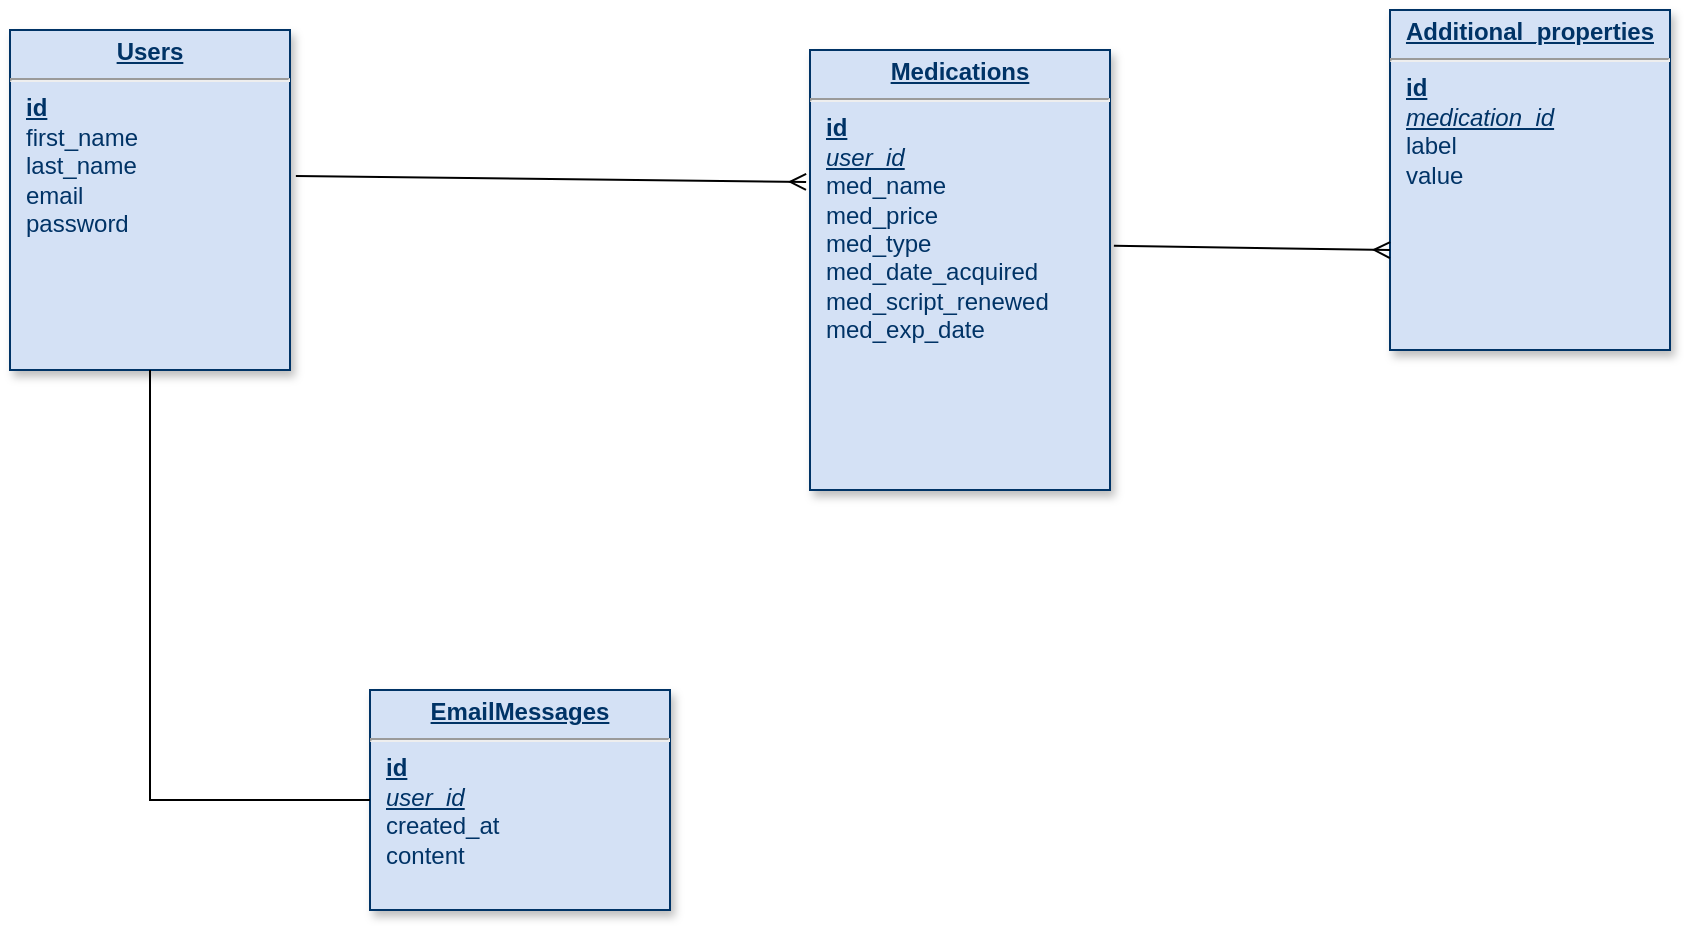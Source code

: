 <mxfile version="18.1.2" type="device"><diagram id="u-VFNtaEtwgiObTQv2lZ" name="Page-1"><mxGraphModel dx="1422" dy="737" grid="1" gridSize="10" guides="1" tooltips="1" connect="1" arrows="1" fold="1" page="1" pageScale="1" pageWidth="1169" pageHeight="827" math="0" shadow="0"><root><mxCell id="0"/><mxCell id="1" parent="0"/><mxCell id="ACHZYIRRSZkvfsCp1v7E-1" value="&lt;p style=&quot;margin: 0px ; margin-top: 4px ; text-align: center ; text-decoration: underline&quot;&gt;&lt;strong&gt;Users&lt;/strong&gt;&lt;/p&gt;&lt;hr&gt;&lt;p style=&quot;margin: 0px ; margin-left: 8px&quot;&gt;&lt;u&gt;&lt;b&gt;id&lt;/b&gt;&lt;/u&gt;&lt;/p&gt;&lt;p style=&quot;margin: 0px ; margin-left: 8px&quot;&gt;&lt;span style=&quot;background-color: initial;&quot;&gt;first_name&lt;/span&gt;&lt;br&gt;&lt;/p&gt;&lt;p style=&quot;margin: 0px ; margin-left: 8px&quot;&gt;&lt;span style=&quot;background-color: initial;&quot;&gt;last_name&lt;/span&gt;&lt;/p&gt;&lt;p style=&quot;margin: 0px ; margin-left: 8px&quot;&gt;email&lt;span style=&quot;background-color: initial;&quot;&gt;&lt;br&gt;&lt;/span&gt;&lt;/p&gt;&lt;p style=&quot;margin: 0px ; margin-left: 8px&quot;&gt;password&lt;br&gt;&lt;/p&gt;" style="verticalAlign=top;align=left;overflow=fill;fontSize=12;fontFamily=Helvetica;html=1;strokeColor=#003366;shadow=1;fillColor=#D4E1F5;fontColor=#003366" parent="1" vertex="1"><mxGeometry x="330" y="140" width="140" height="170" as="geometry"/></mxCell><mxCell id="ACHZYIRRSZkvfsCp1v7E-2" value="&lt;p style=&quot;margin: 0px ; margin-top: 4px ; text-align: center ; text-decoration: underline&quot;&gt;&lt;strong&gt;Medications&lt;/strong&gt;&lt;/p&gt;&lt;hr&gt;&lt;p style=&quot;margin: 0px ; margin-left: 8px&quot;&gt;&lt;u&gt;&lt;b&gt;id&lt;/b&gt;&lt;/u&gt;&lt;/p&gt;&lt;p style=&quot;margin: 0px ; margin-left: 8px&quot;&gt;&lt;i style=&quot;background-color: initial;&quot;&gt;&lt;u&gt;user_id&lt;/u&gt;&lt;/i&gt;&lt;br&gt;&lt;/p&gt;&lt;p style=&quot;margin: 0px ; margin-left: 8px&quot;&gt;med_name&lt;/p&gt;&lt;p style=&quot;margin: 0px ; margin-left: 8px&quot;&gt;med_price&lt;/p&gt;&lt;p style=&quot;margin: 0px ; margin-left: 8px&quot;&gt;med_type&lt;/p&gt;&lt;p style=&quot;margin: 0px ; margin-left: 8px&quot;&gt;med_date_acquired&lt;/p&gt;&lt;p style=&quot;margin: 0px ; margin-left: 8px&quot;&gt;med_script_renewed&lt;/p&gt;&lt;p style=&quot;margin: 0px ; margin-left: 8px&quot;&gt;med_exp_date&lt;/p&gt;" style="verticalAlign=top;align=left;overflow=fill;fontSize=12;fontFamily=Helvetica;html=1;strokeColor=#003366;shadow=1;fillColor=#D4E1F5;fontColor=#003366" parent="1" vertex="1"><mxGeometry x="730" y="150" width="150" height="220" as="geometry"/></mxCell><mxCell id="ACHZYIRRSZkvfsCp1v7E-3" value="&lt;p style=&quot;margin: 0px ; margin-top: 4px ; text-align: center ; text-decoration: underline&quot;&gt;&lt;strong&gt;EmailMessages&lt;/strong&gt;&lt;/p&gt;&lt;hr&gt;&lt;p style=&quot;margin: 0px ; margin-left: 8px&quot;&gt;&lt;u&gt;&lt;b&gt;id&lt;/b&gt;&lt;/u&gt;&lt;/p&gt;&lt;p style=&quot;margin: 0px ; margin-left: 8px&quot;&gt;&lt;i&gt;&lt;u&gt;user_id&lt;/u&gt;&lt;/i&gt;&lt;/p&gt;&lt;p style=&quot;margin: 0px ; margin-left: 8px&quot;&gt;created_at&lt;/p&gt;&lt;p style=&quot;margin: 0px ; margin-left: 8px&quot;&gt;content&lt;/p&gt;" style="verticalAlign=top;align=left;overflow=fill;fontSize=12;fontFamily=Helvetica;html=1;strokeColor=#003366;shadow=1;fillColor=#D4E1F5;fontColor=#003366" parent="1" vertex="1"><mxGeometry x="510" y="470" width="150" height="110" as="geometry"/></mxCell><mxCell id="ACHZYIRRSZkvfsCp1v7E-4" value="" style="endArrow=ERmany;html=1;rounded=0;endFill=0;exitX=1.021;exitY=0.441;exitDx=0;exitDy=0;exitPerimeter=0;entryX=-0.013;entryY=0.309;entryDx=0;entryDy=0;entryPerimeter=0;" parent="1" edge="1"><mxGeometry width="50" height="50" relative="1" as="geometry"><mxPoint x="472.94" y="212.97" as="sourcePoint"/><mxPoint x="728.05" y="215.98" as="targetPoint"/><Array as="points"/></mxGeometry></mxCell><mxCell id="ACHZYIRRSZkvfsCp1v7E-6" value="" style="endArrow=none;html=1;rounded=0;exitX=0;exitY=0.5;exitDx=0;exitDy=0;endFill=0;entryX=0.5;entryY=1;entryDx=0;entryDy=0;" parent="1" source="ACHZYIRRSZkvfsCp1v7E-3" target="ACHZYIRRSZkvfsCp1v7E-1" edge="1"><mxGeometry width="50" height="50" relative="1" as="geometry"><mxPoint x="270" y="495" as="sourcePoint"/><mxPoint x="385" y="370" as="targetPoint"/><Array as="points"><mxPoint x="400" y="525"/></Array></mxGeometry></mxCell><mxCell id="Dq3dw2bBNa7eHgwo2sk_-1" value="&lt;p style=&quot;margin: 0px ; margin-top: 4px ; text-align: center ; text-decoration: underline&quot;&gt;&lt;strong&gt;Additional_properties&lt;/strong&gt;&lt;/p&gt;&lt;hr&gt;&lt;p style=&quot;margin: 0px ; margin-left: 8px&quot;&gt;&lt;u&gt;&lt;b&gt;id&lt;/b&gt;&lt;/u&gt;&lt;/p&gt;&lt;p style=&quot;margin: 0px ; margin-left: 8px&quot;&gt;&lt;span style=&quot;background-color: initial;&quot;&gt;&lt;i&gt;&lt;u&gt;medication_id&lt;/u&gt;&lt;/i&gt;&lt;/span&gt;&lt;/p&gt;&lt;p style=&quot;margin: 0px ; margin-left: 8px&quot;&gt;label&lt;/p&gt;&lt;p style=&quot;margin: 0px ; margin-left: 8px&quot;&gt;value&lt;/p&gt;" style="verticalAlign=top;align=left;overflow=fill;fontSize=12;fontFamily=Helvetica;html=1;strokeColor=#003366;shadow=1;fillColor=#D4E1F5;fontColor=#003366" parent="1" vertex="1"><mxGeometry x="1020" y="130" width="140" height="170" as="geometry"/></mxCell><mxCell id="Dq3dw2bBNa7eHgwo2sk_-2" value="" style="endArrow=ERmany;html=1;rounded=0;endFill=0;exitX=1.013;exitY=0.445;exitDx=0;exitDy=0;exitPerimeter=0;entryX=0;entryY=0.706;entryDx=0;entryDy=0;entryPerimeter=0;" parent="1" source="ACHZYIRRSZkvfsCp1v7E-2" target="Dq3dw2bBNa7eHgwo2sk_-1" edge="1"><mxGeometry width="50" height="50" relative="1" as="geometry"><mxPoint x="970" y="224.5" as="sourcePoint"/><mxPoint x="670" y="250" as="targetPoint"/><Array as="points"/></mxGeometry></mxCell></root></mxGraphModel></diagram></mxfile>